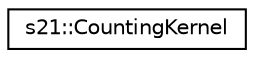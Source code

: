 digraph "Graphical Class Hierarchy"
{
 // LATEX_PDF_SIZE
  edge [fontname="Helvetica",fontsize="10",labelfontname="Helvetica",labelfontsize="10"];
  node [fontname="Helvetica",fontsize="10",shape=record];
  rankdir="LR";
  Node0 [label="s21::CountingKernel",height=0.2,width=0.4,color="black", fillcolor="white", style="filled",URL="$classs21_1_1CountingKernel.html",tooltip="The base class of the model."];
}
